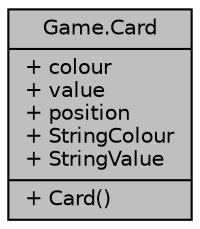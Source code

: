 digraph "Game.Card"
{
  edge [fontname="Helvetica",fontsize="10",labelfontname="Helvetica",labelfontsize="10"];
  node [fontname="Helvetica",fontsize="10",shape=record];
  Node1 [label="{Game.Card\n|+ colour\l+ value\l+ position\l+ StringColour\l+ StringValue\l|+ Card()\l}",height=0.2,width=0.4,color="black", fillcolor="grey75", style="filled", fontcolor="black"];
}
